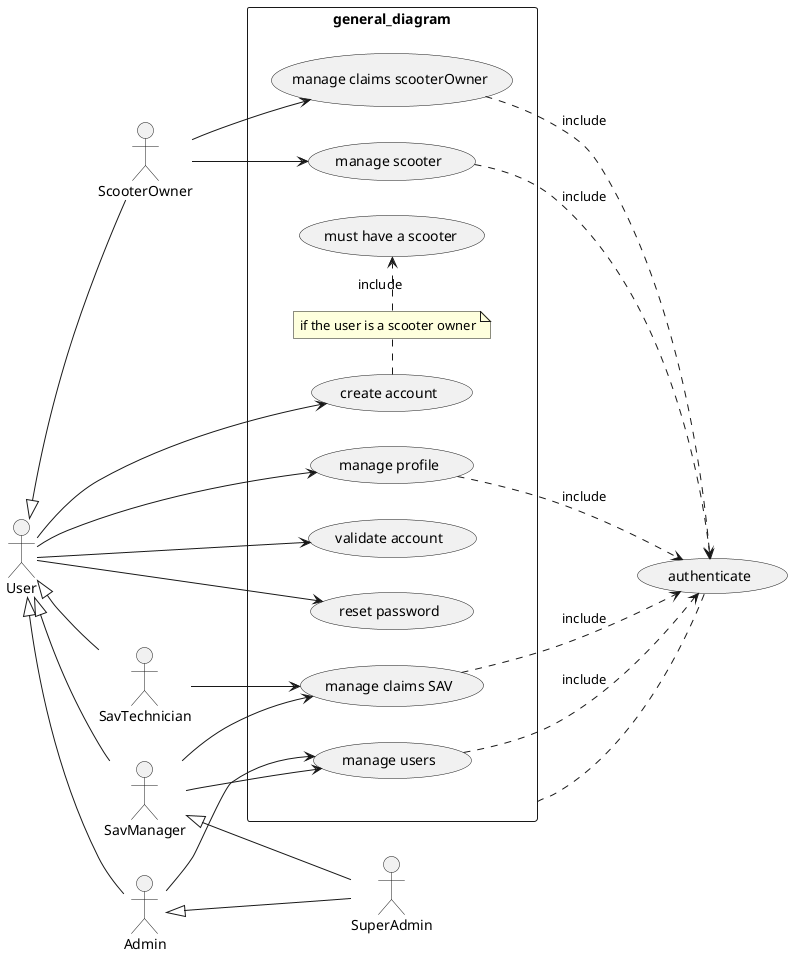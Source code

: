 @startuml general_diagram
skinparam packageStyle rect
skinparam shadowing false

actor User as u 
actor SuperAdmin as sa
actor Admin as a
actor SavManager as sm
actor SavTechnician as st
actor ScooterOwner as so

u <|-- a
u <|-- sm
u <|-- st
u <|-- so
    package general_diagram {
        
        ( create account ) as ca
        ( validate account ) as va
        ( reset password ) as rp 
        ( manage profile ) as mp
        ( must have a scooter) as haveScooter
        ( manage scooter ) as ms
        ( manage claims SAV ) as mc 
        ( manage claims scooterOwner ) as mcso
        ( manage users ) as mu
        note "if the user is a scooter owner" as n2
    }
    ' package auths {
        ( authenticate ) as auth
    ' }
    general_diagram .. auth
    left to right direction
        u --> ca
        u --> va
        u --> rp
        u --> mp
        sm --> mc
        st --> mc
        so --> mcso
        sm --> mu
        a --> mu
        a <|-- sa
        so --> ms
        sm <|-- sa
        
' ----------------------------- includes
        ca . n2 
        n2 .> haveScooter: include 
        mp .> auth: include 
        mc .> auth: include
        mcso .> auth: include
        mu .> auth: include
        ms .> auth: include

@enduml